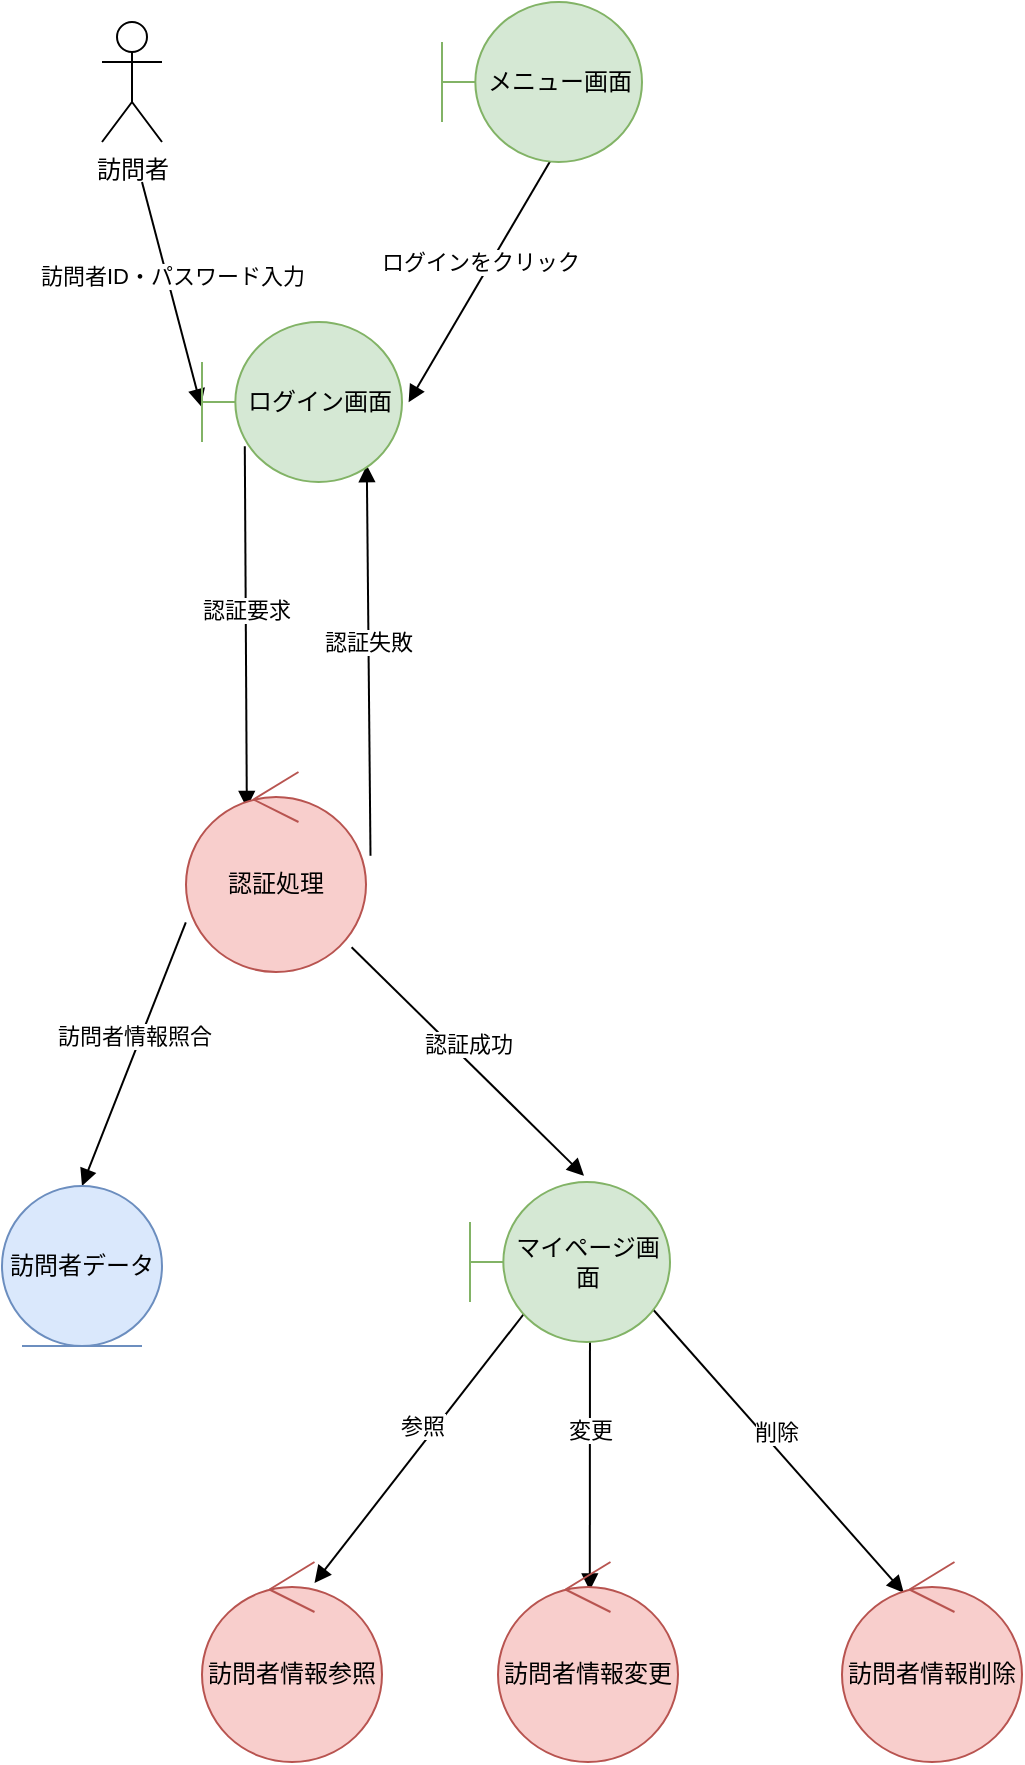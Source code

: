 <mxfile>
    <diagram id="Fr-UfEo_7UpLeRoa98SQ" name="ページ1">
        <mxGraphModel dx="1106" dy="469" grid="1" gridSize="10" guides="1" tooltips="1" connect="1" arrows="1" fold="1" page="1" pageScale="1" pageWidth="827" pageHeight="1169" math="0" shadow="0">
            <root>
                <mxCell id="0"/>
                <mxCell id="1" parent="0"/>
                <mxCell id="2" value="訪問者" style="shape=umlActor;verticalLabelPosition=bottom;verticalAlign=top;html=1;" parent="1" vertex="1">
                    <mxGeometry x="90" y="60" width="30" height="60" as="geometry"/>
                </mxCell>
                <mxCell id="5" value="訪問者ID・パスワード入力" style="html=1;verticalAlign=bottom;endArrow=block;curved=0;rounded=0;entryX=-0.005;entryY=0.526;entryDx=0;entryDy=0;entryPerimeter=0;" parent="1" target="24" edge="1">
                    <mxGeometry width="80" relative="1" as="geometry">
                        <mxPoint x="110" y="140" as="sourcePoint"/>
                        <mxPoint x="132" y="260" as="targetPoint"/>
                    </mxGeometry>
                </mxCell>
                <mxCell id="6" value="ログインをクリック" style="html=1;verticalAlign=bottom;endArrow=block;curved=0;rounded=0;exitX=0.548;exitY=0.979;exitDx=0;exitDy=0;entryX=1.033;entryY=0.502;entryDx=0;entryDy=0;exitPerimeter=0;entryPerimeter=0;" parent="1" source="23" target="24" edge="1">
                    <mxGeometry width="80" relative="1" as="geometry">
                        <mxPoint x="313" y="130" as="sourcePoint"/>
                        <mxPoint x="252" y="260" as="targetPoint"/>
                    </mxGeometry>
                </mxCell>
                <mxCell id="11" value="認証要求" style="html=1;verticalAlign=bottom;endArrow=block;curved=0;rounded=0;exitX=0.214;exitY=0.776;exitDx=0;exitDy=0;entryX=0.338;entryY=0.18;entryDx=0;entryDy=0;exitPerimeter=0;entryPerimeter=0;" parent="1" source="24" target="25" edge="1">
                    <mxGeometry width="80" relative="1" as="geometry">
                        <mxPoint x="162" y="290" as="sourcePoint"/>
                        <mxPoint x="162" y="450" as="targetPoint"/>
                    </mxGeometry>
                </mxCell>
                <mxCell id="12" value="認証失敗" style="html=1;verticalAlign=bottom;endArrow=block;curved=0;rounded=0;entryX=0.824;entryY=0.895;entryDx=0;entryDy=0;entryPerimeter=0;exitX=1.025;exitY=0.419;exitDx=0;exitDy=0;exitPerimeter=0;" parent="1" source="25" target="24" edge="1">
                    <mxGeometry width="80" relative="1" as="geometry">
                        <mxPoint x="210" y="450" as="sourcePoint"/>
                        <mxPoint x="222" y="290" as="targetPoint"/>
                    </mxGeometry>
                </mxCell>
                <mxCell id="14" value="訪問者情報照合" style="html=1;verticalAlign=bottom;endArrow=block;curved=0;rounded=0;exitX=-0.001;exitY=0.752;exitDx=0;exitDy=0;entryX=0.5;entryY=0;entryDx=0;entryDy=0;exitPerimeter=0;" parent="1" source="25" target="26" edge="1">
                    <mxGeometry width="80" relative="1" as="geometry">
                        <mxPoint x="132" y="510" as="sourcePoint"/>
                        <mxPoint x="80.0" y="642" as="targetPoint"/>
                    </mxGeometry>
                </mxCell>
                <mxCell id="16" value="認証成功" style="html=1;verticalAlign=bottom;endArrow=block;curved=0;rounded=0;entryX=0.57;entryY=-0.039;entryDx=0;entryDy=0;exitX=0.92;exitY=0.876;exitDx=0;exitDy=0;exitPerimeter=0;entryPerimeter=0;" parent="1" source="25" target="27" edge="1">
                    <mxGeometry width="80" relative="1" as="geometry">
                        <mxPoint x="206.4" y="510.24" as="sourcePoint"/>
                        <mxPoint x="334" y="642" as="targetPoint"/>
                    </mxGeometry>
                </mxCell>
                <mxCell id="18" value="変更" style="html=1;verticalAlign=bottom;endArrow=block;curved=0;rounded=0;exitX=0.5;exitY=1;exitDx=0;exitDy=0;entryX=0.51;entryY=0.143;entryDx=0;entryDy=0;entryPerimeter=0;" parent="1" target="31" edge="1">
                    <mxGeometry width="80" relative="1" as="geometry">
                        <mxPoint x="334" y="702" as="sourcePoint"/>
                        <mxPoint x="334" y="840" as="targetPoint"/>
                    </mxGeometry>
                </mxCell>
                <mxCell id="20" value="参照" style="html=1;verticalAlign=bottom;endArrow=block;curved=0;rounded=0;entryX=0.625;entryY=0.105;entryDx=0;entryDy=0;entryPerimeter=0;exitX=0.25;exitY=1;exitDx=0;exitDy=0;" parent="1" target="29" edge="1">
                    <mxGeometry width="80" relative="1" as="geometry">
                        <mxPoint x="304" y="702" as="sourcePoint"/>
                        <mxPoint x="158.16" y="839.9" as="targetPoint"/>
                    </mxGeometry>
                </mxCell>
                <mxCell id="22" value="削除" style="html=1;verticalAlign=bottom;endArrow=block;curved=0;rounded=0;exitX=0.75;exitY=1;exitDx=0;exitDy=0;entryX=0.343;entryY=0.154;entryDx=0;entryDy=0;entryPerimeter=0;" parent="1" target="32" edge="1">
                    <mxGeometry width="80" relative="1" as="geometry">
                        <mxPoint x="364" y="702" as="sourcePoint"/>
                        <mxPoint x="490" y="840" as="targetPoint"/>
                    </mxGeometry>
                </mxCell>
                <mxCell id="23" value="メニュー画面" style="shape=umlBoundary;whiteSpace=wrap;html=1;fillColor=#d5e8d4;strokeColor=#82b366;" vertex="1" parent="1">
                    <mxGeometry x="260" y="50" width="100" height="80" as="geometry"/>
                </mxCell>
                <mxCell id="24" value="ログイン画面" style="shape=umlBoundary;whiteSpace=wrap;html=1;fillColor=#d5e8d4;strokeColor=#82b366;" vertex="1" parent="1">
                    <mxGeometry x="140" y="210" width="100" height="80" as="geometry"/>
                </mxCell>
                <mxCell id="25" value="認証処理" style="ellipse;shape=umlControl;whiteSpace=wrap;html=1;fillColor=#f8cecc;strokeColor=#b85450;" vertex="1" parent="1">
                    <mxGeometry x="132" y="435" width="90" height="100" as="geometry"/>
                </mxCell>
                <mxCell id="26" value="訪問者データ" style="ellipse;shape=umlEntity;whiteSpace=wrap;html=1;fillColor=#dae8fc;strokeColor=#6c8ebf;" vertex="1" parent="1">
                    <mxGeometry x="40" y="642" width="80" height="80" as="geometry"/>
                </mxCell>
                <mxCell id="27" value="マイページ画面" style="shape=umlBoundary;whiteSpace=wrap;html=1;fillColor=#d5e8d4;strokeColor=#82b366;" vertex="1" parent="1">
                    <mxGeometry x="274" y="640" width="100" height="80" as="geometry"/>
                </mxCell>
                <mxCell id="29" value="訪問者情報参照" style="ellipse;shape=umlControl;whiteSpace=wrap;html=1;fillColor=#f8cecc;strokeColor=#b85450;" vertex="1" parent="1">
                    <mxGeometry x="140" y="830" width="90" height="100" as="geometry"/>
                </mxCell>
                <mxCell id="31" value="訪問者情報変更" style="ellipse;shape=umlControl;whiteSpace=wrap;html=1;fillColor=#f8cecc;strokeColor=#b85450;" vertex="1" parent="1">
                    <mxGeometry x="288" y="830" width="90" height="100" as="geometry"/>
                </mxCell>
                <mxCell id="32" value="訪問者情報削除" style="ellipse;shape=umlControl;whiteSpace=wrap;html=1;fillColor=#f8cecc;strokeColor=#b85450;" vertex="1" parent="1">
                    <mxGeometry x="460" y="830" width="90" height="100" as="geometry"/>
                </mxCell>
            </root>
        </mxGraphModel>
    </diagram>
</mxfile>